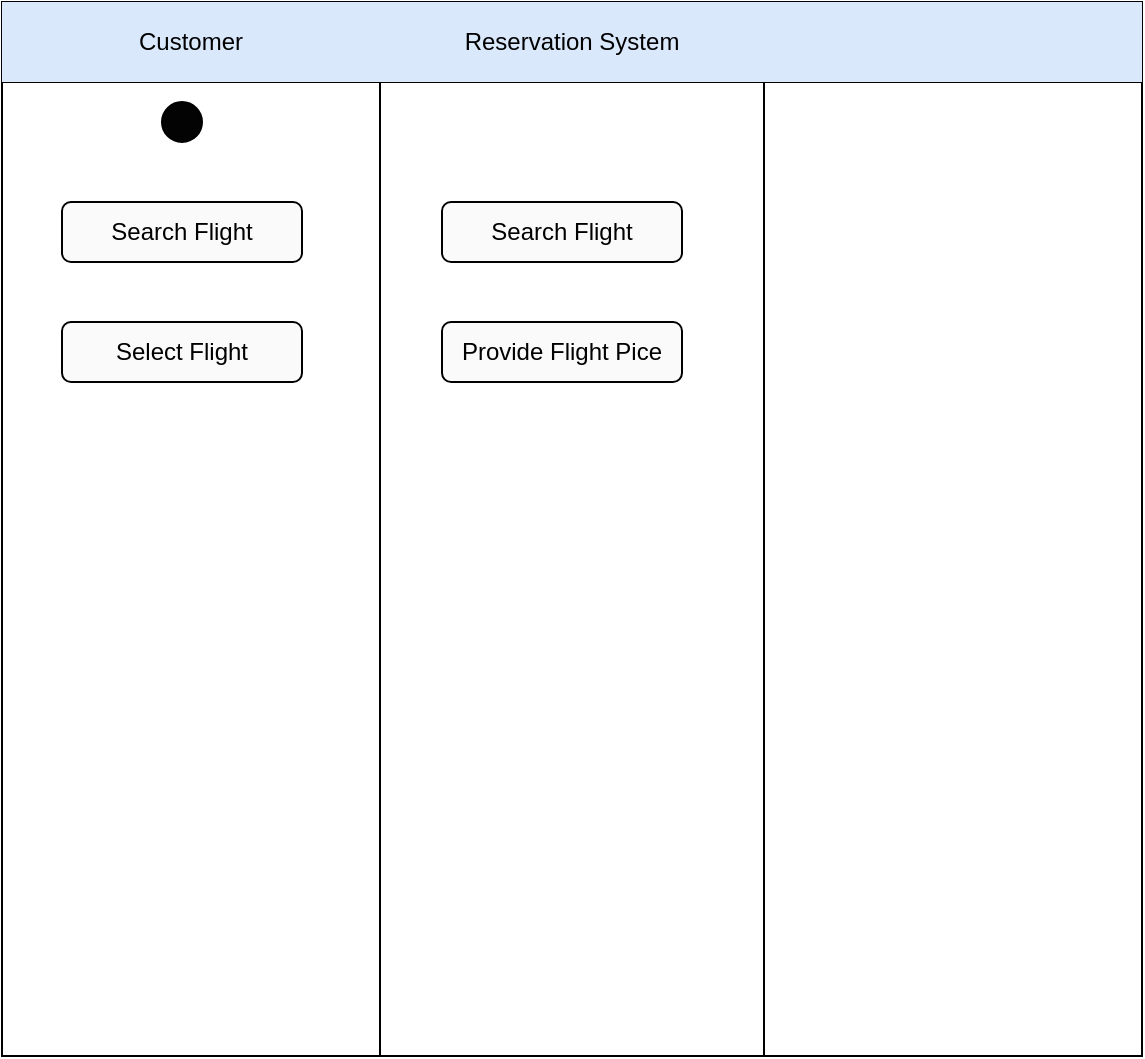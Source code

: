 <mxfile>
    <diagram id="-pkkqiuKd9j2AQFEiCnK" name="Page-1">
        <mxGraphModel dx="854" dy="607" grid="1" gridSize="10" guides="1" tooltips="1" connect="1" arrows="1" fold="1" page="1" pageScale="1" pageWidth="850" pageHeight="1100" math="0" shadow="0">
            <root>
                <mxCell id="0"/>
                <mxCell id="1" parent="0"/>
                <mxCell id="2" value="" style="shape=table;html=1;whiteSpace=wrap;startSize=0;container=1;collapsible=0;childLayout=tableLayout;" vertex="1" parent="1">
                    <mxGeometry x="140" y="20" width="570" height="527" as="geometry"/>
                </mxCell>
                <mxCell id="3" value="" style="shape=tableRow;horizontal=0;startSize=0;swimlaneHead=0;swimlaneBody=0;top=0;left=0;bottom=0;right=0;collapsible=0;dropTarget=0;fillColor=none;points=[[0,0.5],[1,0.5]];portConstraint=eastwest;" vertex="1" parent="2">
                    <mxGeometry width="570" height="40" as="geometry"/>
                </mxCell>
                <mxCell id="4" value="Customer" style="shape=partialRectangle;html=1;whiteSpace=wrap;connectable=0;fillColor=#dae8fc;top=0;left=0;bottom=0;right=0;overflow=hidden;strokeColor=#6c8ebf;" vertex="1" parent="3">
                    <mxGeometry width="189" height="40" as="geometry">
                        <mxRectangle width="189" height="40" as="alternateBounds"/>
                    </mxGeometry>
                </mxCell>
                <mxCell id="5" value="Reservation System" style="shape=partialRectangle;html=1;whiteSpace=wrap;connectable=0;fillColor=#dae8fc;top=0;left=0;bottom=0;right=0;overflow=hidden;strokeColor=#6c8ebf;" vertex="1" parent="3">
                    <mxGeometry x="189" width="192" height="40" as="geometry">
                        <mxRectangle width="192" height="40" as="alternateBounds"/>
                    </mxGeometry>
                </mxCell>
                <mxCell id="6" value="" style="shape=partialRectangle;html=1;whiteSpace=wrap;connectable=0;fillColor=#dae8fc;top=0;left=0;bottom=0;right=0;overflow=hidden;strokeColor=#6c8ebf;" vertex="1" parent="3">
                    <mxGeometry x="381" width="189" height="40" as="geometry">
                        <mxRectangle width="189" height="40" as="alternateBounds"/>
                    </mxGeometry>
                </mxCell>
                <mxCell id="11" value="" style="shape=tableRow;horizontal=0;startSize=0;swimlaneHead=0;swimlaneBody=0;top=0;left=0;bottom=0;right=0;collapsible=0;dropTarget=0;fillColor=none;points=[[0,0.5],[1,0.5]];portConstraint=eastwest;" vertex="1" parent="2">
                    <mxGeometry y="40" width="570" height="487" as="geometry"/>
                </mxCell>
                <mxCell id="12" value="" style="shape=partialRectangle;html=1;whiteSpace=wrap;connectable=0;fillColor=none;top=0;left=0;bottom=0;right=0;overflow=hidden;" vertex="1" parent="11">
                    <mxGeometry width="189" height="487" as="geometry">
                        <mxRectangle width="189" height="487" as="alternateBounds"/>
                    </mxGeometry>
                </mxCell>
                <mxCell id="13" value="" style="shape=partialRectangle;html=1;whiteSpace=wrap;connectable=0;fillColor=none;top=0;left=0;bottom=0;right=0;overflow=hidden;" vertex="1" parent="11">
                    <mxGeometry x="189" width="192" height="487" as="geometry">
                        <mxRectangle width="192" height="487" as="alternateBounds"/>
                    </mxGeometry>
                </mxCell>
                <mxCell id="14" value="" style="shape=partialRectangle;html=1;whiteSpace=wrap;connectable=0;fillColor=none;top=0;left=0;bottom=0;right=0;overflow=hidden;pointerEvents=1;" vertex="1" parent="11">
                    <mxGeometry x="381" width="189" height="487" as="geometry">
                        <mxRectangle width="189" height="487" as="alternateBounds"/>
                    </mxGeometry>
                </mxCell>
                <mxCell id="18" value="" style="ellipse;whiteSpace=wrap;html=1;fillColor=#030303;" vertex="1" parent="1">
                    <mxGeometry x="220" y="70" width="20" height="20" as="geometry"/>
                </mxCell>
                <mxCell id="19" value="Search Flight" style="whiteSpace=wrap;html=1;fillColor=#FAFAFA;rounded=1;" vertex="1" parent="1">
                    <mxGeometry x="170" y="120" width="120" height="30" as="geometry"/>
                </mxCell>
                <mxCell id="20" value="Search Flight" style="whiteSpace=wrap;html=1;fillColor=#FAFAFA;rounded=1;" vertex="1" parent="1">
                    <mxGeometry x="360" y="120" width="120" height="30" as="geometry"/>
                </mxCell>
                <mxCell id="21" value="Provide Flight Pice&lt;span style=&quot;color: rgba(0, 0, 0, 0); font-family: monospace; font-size: 0px; text-align: start;&quot;&gt;%3CmxGraphModel%3E%3Croot%3E%3CmxCell%20id%3D%220%22%2F%3E%3CmxCell%20id%3D%221%22%20parent%3D%220%22%2F%3E%3CmxCell%20id%3D%222%22%20value%3D%22Search%20Flight%22%20style%3D%22whiteSpace%3Dwrap%3Bhtml%3D1%3BfillColor%3D%23FAFAFA%3Brounded%3D1%3B%22%20vertex%3D%221%22%20parent%3D%221%22%3E%3CmxGeometry%20x%3D%22360%22%20y%3D%22180%22%20width%3D%22120%22%20height%3D%2230%22%20as%3D%22geometry%22%2F%3E%3C%2FmxCell%3E%3C%2Froot%3E%3C%2FmxGraphModel%3E&lt;/span&gt;" style="whiteSpace=wrap;html=1;fillColor=#FAFAFA;rounded=1;" vertex="1" parent="1">
                    <mxGeometry x="360" y="180" width="120" height="30" as="geometry"/>
                </mxCell>
                <mxCell id="22" value="Select Flight" style="whiteSpace=wrap;html=1;fillColor=#FAFAFA;rounded=1;" vertex="1" parent="1">
                    <mxGeometry x="170" y="180" width="120" height="30" as="geometry"/>
                </mxCell>
            </root>
        </mxGraphModel>
    </diagram>
</mxfile>
